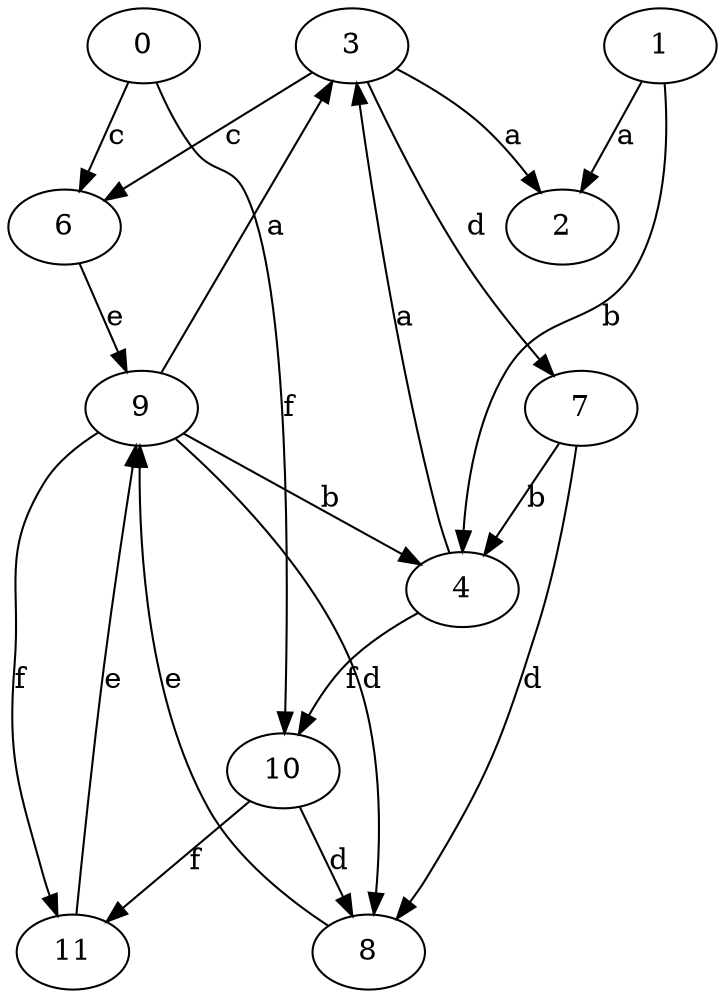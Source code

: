 strict digraph  {
2;
3;
0;
1;
4;
6;
7;
8;
9;
10;
11;
3 -> 2  [label=a];
3 -> 6  [label=c];
3 -> 7  [label=d];
0 -> 6  [label=c];
0 -> 10  [label=f];
1 -> 2  [label=a];
1 -> 4  [label=b];
4 -> 3  [label=a];
4 -> 10  [label=f];
6 -> 9  [label=e];
7 -> 4  [label=b];
7 -> 8  [label=d];
8 -> 9  [label=e];
9 -> 3  [label=a];
9 -> 4  [label=b];
9 -> 8  [label=d];
9 -> 11  [label=f];
10 -> 8  [label=d];
10 -> 11  [label=f];
11 -> 9  [label=e];
}
